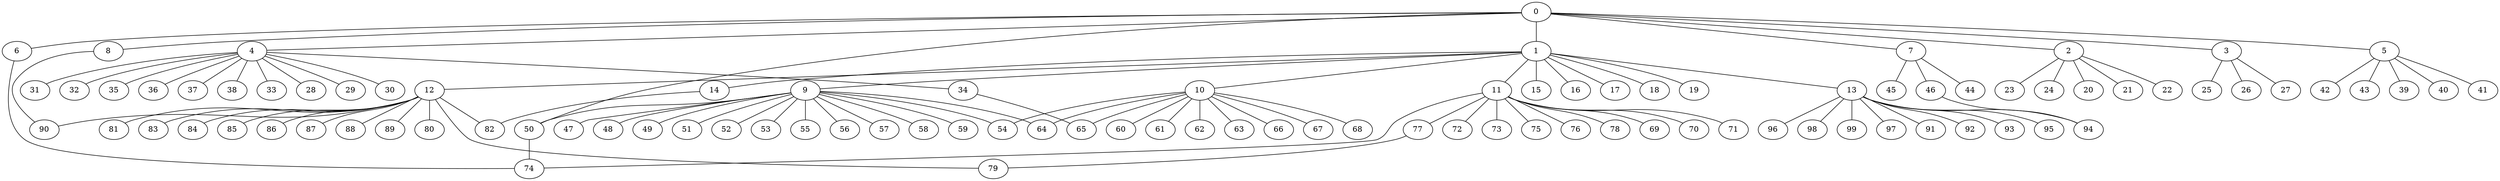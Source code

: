 
graph graphname {
    0 -- 1
0 -- 2
0 -- 3
0 -- 4
0 -- 5
0 -- 6
0 -- 7
0 -- 8
0 -- 50
1 -- 9
1 -- 10
1 -- 11
1 -- 12
1 -- 13
1 -- 14
1 -- 15
1 -- 16
1 -- 17
1 -- 18
1 -- 19
2 -- 20
2 -- 21
2 -- 22
2 -- 23
2 -- 24
3 -- 25
3 -- 26
3 -- 27
4 -- 32
4 -- 34
4 -- 35
4 -- 36
4 -- 37
4 -- 38
4 -- 33
4 -- 28
4 -- 29
4 -- 30
4 -- 31
5 -- 39
5 -- 40
5 -- 41
5 -- 42
5 -- 43
6 -- 74
7 -- 44
7 -- 45
7 -- 46
8 -- 90
9 -- 47
9 -- 48
9 -- 49
9 -- 50
9 -- 51
9 -- 52
9 -- 53
9 -- 54
9 -- 55
9 -- 56
9 -- 57
9 -- 58
9 -- 59
9 -- 64
10 -- 64
10 -- 66
10 -- 67
10 -- 68
10 -- 65
10 -- 60
10 -- 61
10 -- 62
10 -- 63
10 -- 54
11 -- 69
11 -- 70
11 -- 71
11 -- 72
11 -- 73
11 -- 74
11 -- 75
11 -- 76
11 -- 77
11 -- 78
12 -- 79
12 -- 80
12 -- 81
12 -- 82
12 -- 83
12 -- 84
12 -- 85
12 -- 86
12 -- 87
12 -- 88
12 -- 89
12 -- 90
13 -- 96
13 -- 98
13 -- 99
13 -- 97
13 -- 91
13 -- 92
13 -- 93
13 -- 94
13 -- 95
14 -- 82
34 -- 65
46 -- 94
50 -- 74
77 -- 79

}
